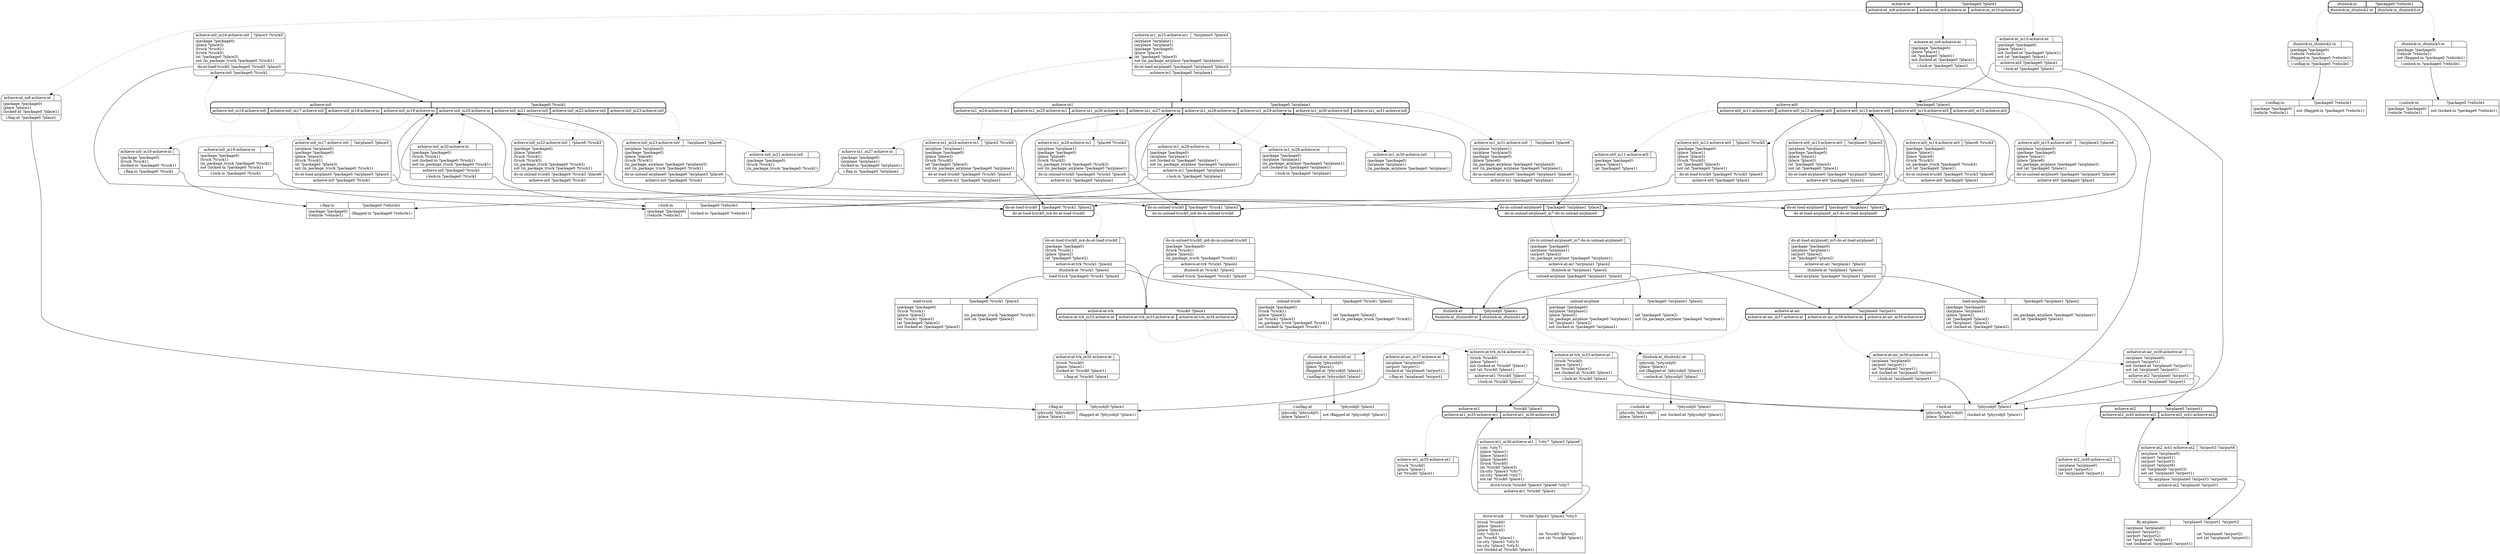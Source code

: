 // Generated by Hype
digraph "logistics" {
  nodesep=1
  ranksep=1
  // Operators
  node [shape=record]
  "load-truck" [
    label="{{\N|?package0 ?truck1 ?place2}|{(package ?package0)\l(truck ?truck1)\l(place ?place2)\l(at ?truck1 ?place2)\l(at ?package0 ?place2)\lnot (locked-at ?package0 ?place2)\l|(in_package_truck ?package0 ?truck1)\lnot (at ?package0 ?place2)\l}}"
  ]
  "load-airplane" [
    label="{{\N|?package0 ?airplane1 ?place2}|{(package ?package0)\l(airplane ?airplane1)\l(place ?place2)\l(at ?package0 ?place2)\l(at ?airplane1 ?place2)\lnot (locked-at ?package0 ?place2)\l|(in_package_airplane ?package0 ?airplane1)\lnot (at ?package0 ?place2)\l}}"
  ]
  "unload-truck" [
    label="{{\N|?package0 ?truck1 ?place2}|{(package ?package0)\l(truck ?truck1)\l(place ?place2)\l(at ?truck1 ?place2)\l(in_package_truck ?package0 ?truck1)\lnot (locked-in ?package0 ?truck1)\l|(at ?package0 ?place2)\lnot (in_package_truck ?package0 ?truck1)\l}}"
  ]
  "unload-airplane" [
    label="{{\N|?package0 ?airplane1 ?place2}|{(package ?package0)\l(airplane ?airplane1)\l(place ?place2)\l(in_package_airplane ?package0 ?airplane1)\l(at ?airplane1 ?place2)\lnot (locked-in ?package0 ?airplane1)\l|(at ?package0 ?place2)\lnot (in_package_airplane ?package0 ?airplane1)\l}}"
  ]
  "drive-truck" [
    label="{{\N|?truck0 ?place1 ?place2 ?city3}|{(truck ?truck0)\l(place ?place1)\l(place ?place2)\l(city ?city3)\l(at ?truck0 ?place1)\l(in-city ?place1 ?city3)\l(in-city ?place2 ?city3)\lnot (locked-at ?truck0 ?place1)\l|(at ?truck0 ?place2)\lnot (at ?truck0 ?place1)\l}}"
  ]
  "fly-airplane" [
    label="{{\N|?airplane0 ?airport1 ?airport2}|{(airplane ?airplane0)\l(airport ?airport1)\l(airport ?airport2)\l(at ?airplane0 ?airport1)\lnot (locked-at ?airplane0 ?airport1)\l|(at ?airplane0 ?airport2)\lnot (at ?airplane0 ?airport1)\l}}"
  ]
  "i-lock-at" [
    label="{{\N|?physobj0 ?place1}|{(physobj ?physobj0)\l(place ?place1)\l|(locked-at ?physobj0 ?place1)\l}}"
  ]
  "i-unlock-at" [
    label="{{\N|?physobj0 ?place1}|{(physobj ?physobj0)\l(place ?place1)\l|not (locked-at ?physobj0 ?place1)\l}}"
  ]
  "i-flag-at" [
    label="{{\N|?physobj0 ?place1}|{(physobj ?physobj0)\l(place ?place1)\l|(flagged-at ?physobj0 ?place1)\l}}"
  ]
  "i-unflag-at" [
    label="{{\N|?physobj0 ?place1}|{(physobj ?physobj0)\l(place ?place1)\l|not (flagged-at ?physobj0 ?place1)\l}}"
  ]
  "i-lock-in" [
    label="{{\N|?package0 ?vehicle1}|{(package ?package0)\l(vehicle ?vehicle1)\l|(locked-in ?package0 ?vehicle1)\l}}"
  ]
  "i-unlock-in" [
    label="{{\N|?package0 ?vehicle1}|{(package ?package0)\l(vehicle ?vehicle1)\l|not (locked-in ?package0 ?vehicle1)\l}}"
  ]
  "i-flag-in" [
    label="{{\N|?package0 ?vehicle1}|{(package ?package0)\l(vehicle ?vehicle1)\l|(flagged-in ?package0 ?vehicle1)\l}}"
  ]
  "i-unflag-in" [
    label="{{\N|?package0 ?vehicle1}|{(package ?package0)\l(vehicle ?vehicle1)\l|not (flagged-in ?package0 ?vehicle1)\l}}"
  ]
  // Methods
  node [shape=Mrecord]
  "ifunlock-at" [
    style=bold
    label="{{\N|?physobj0 ?place1}|{<0>ifunlock-at_ifunlock0-at|<1>ifunlock-at_ifunlock1-at}}"
  ]
  "ifunlock-at_ifunlock0-at" [
    label="{{\N|}|(physobj ?physobj0)\l(place ?place1)\l(flagged-at ?physobj0 ?place1)\l|<0>i-unflag-at ?physobj0 ?place1}"
  ]
  "ifunlock-at":0 -> "ifunlock-at_ifunlock0-at" [style=dotted]
  "ifunlock-at_ifunlock0-at":0 -> "i-unflag-at"
  "ifunlock-at_ifunlock1-at" [
    label="{{\N|}|(physobj ?physobj0)\l(place ?place1)\lnot (flagged-at ?physobj0 ?place1)\l|<0>i-unlock-at ?physobj0 ?place1}"
  ]
  "ifunlock-at":1 -> "ifunlock-at_ifunlock1-at" [style=dotted]
  "ifunlock-at_ifunlock1-at":0 -> "i-unlock-at"
  "ifunlock-in" [
    style=bold
    label="{{\N|?package0 ?vehicle1}|{<0>ifunlock-in_ifunlock2-in|<1>ifunlock-in_ifunlock3-in}}"
  ]
  "ifunlock-in_ifunlock2-in" [
    label="{{\N|}|(package ?package0)\l(vehicle ?vehicle1)\l(flagged-in ?package0 ?vehicle1)\l|<0>i-unflag-in ?package0 ?vehicle1}"
  ]
  "ifunlock-in":0 -> "ifunlock-in_ifunlock2-in" [style=dotted]
  "ifunlock-in_ifunlock2-in":0 -> "i-unflag-in"
  "ifunlock-in_ifunlock3-in" [
    label="{{\N|}|(package ?package0)\l(vehicle ?vehicle1)\lnot (flagged-in ?package0 ?vehicle1)\l|<0>i-unlock-in ?package0 ?vehicle1}"
  ]
  "ifunlock-in":1 -> "ifunlock-in_ifunlock3-in" [style=dotted]
  "ifunlock-in_ifunlock3-in":0 -> "i-unlock-in"
  "do-at-load-truck0" [
    style=bold
    label="{{\N|?package0 ?truck1 ?place2}|{<0>do-at-load-truck0_m4-do-at-load-truck0}}"
  ]
  "do-at-load-truck0_m4-do-at-load-truck0" [
    label="{{\N|}|(package ?package0)\l(truck ?truck1)\l(place ?place2)\l(at ?package0 ?place2)\l|<0>achieve-at-trk ?truck1 ?place2|<1>ifunlock-at ?truck1 ?place2|<2>load-truck ?package0 ?truck1 ?place2}"
  ]
  "do-at-load-truck0":0 -> "do-at-load-truck0_m4-do-at-load-truck0" [style=dotted]
  "do-at-load-truck0_m4-do-at-load-truck0":0 -> "achieve-at-trk"
  "do-at-load-truck0_m4-do-at-load-truck0":1 -> "ifunlock-at"
  "do-at-load-truck0_m4-do-at-load-truck0":2 -> "load-truck"
  "do-at-load-airplane0" [
    style=bold
    label="{{\N|?package0 ?airplane1 ?place2}|{<0>do-at-load-airplane0_m5-do-at-load-airplane0}}"
  ]
  "do-at-load-airplane0_m5-do-at-load-airplane0" [
    label="{{\N|}|(package ?package0)\l(airplane ?airplane1)\l(airport ?place2)\l(at ?package0 ?place2)\l|<0>achieve-at-air ?airplane1 ?place2|<1>ifunlock-at ?airplane1 ?place2|<2>load-airplane ?package0 ?airplane1 ?place2}"
  ]
  "do-at-load-airplane0":0 -> "do-at-load-airplane0_m5-do-at-load-airplane0" [style=dotted]
  "do-at-load-airplane0_m5-do-at-load-airplane0":0 -> "achieve-at-air"
  "do-at-load-airplane0_m5-do-at-load-airplane0":1 -> "ifunlock-at"
  "do-at-load-airplane0_m5-do-at-load-airplane0":2 -> "load-airplane"
  "do-in-unload-truck0" [
    style=bold
    label="{{\N|?package0 ?truck1 ?place2}|{<0>do-in-unload-truck0_m6-do-in-unload-truck0}}"
  ]
  "do-in-unload-truck0_m6-do-in-unload-truck0" [
    label="{{\N|}|(package ?package0)\l(truck ?truck1)\l(place ?place2)\l(in_package_truck ?package0 ?truck1)\l|<0>achieve-at-trk ?truck1 ?place2|<1>ifunlock-at ?truck1 ?place2|<2>unload-truck ?package0 ?truck1 ?place2}"
  ]
  "do-in-unload-truck0":0 -> "do-in-unload-truck0_m6-do-in-unload-truck0" [style=dotted]
  "do-in-unload-truck0_m6-do-in-unload-truck0":0 -> "achieve-at-trk"
  "do-in-unload-truck0_m6-do-in-unload-truck0":1 -> "ifunlock-at"
  "do-in-unload-truck0_m6-do-in-unload-truck0":2 -> "unload-truck"
  "do-in-unload-airplane0" [
    style=bold
    label="{{\N|?package0 ?airplane1 ?place2}|{<0>do-in-unload-airplane0_m7-do-in-unload-airplane0}}"
  ]
  "do-in-unload-airplane0_m7-do-in-unload-airplane0" [
    label="{{\N|}|(package ?package0)\l(airplane ?airplane1)\l(airport ?place2)\l(in_package_airplane ?package0 ?airplane1)\l|<0>achieve-at-air ?airplane1 ?place2|<1>ifunlock-at ?airplane1 ?place2|<2>unload-airplane ?package0 ?airplane1 ?place2}"
  ]
  "do-in-unload-airplane0":0 -> "do-in-unload-airplane0_m7-do-in-unload-airplane0" [style=dotted]
  "do-in-unload-airplane0_m7-do-in-unload-airplane0":0 -> "achieve-at-air"
  "do-in-unload-airplane0_m7-do-in-unload-airplane0":1 -> "ifunlock-at"
  "do-in-unload-airplane0_m7-do-in-unload-airplane0":2 -> "unload-airplane"
  "achieve-at" [
    style=bold
    label="{{\N|?package0 ?place1}|{<0>achieve-at_m8-achieve-at|<1>achieve-at_m9-achieve-at|<2>achieve-at_m10-achieve-at}}"
  ]
  "achieve-at_m8-achieve-at" [
    label="{{\N|}|(package ?package0)\l(place ?place1)\l(locked-at ?package0 ?place1)\l|<0>i-flag-at ?package0 ?place1}"
  ]
  "achieve-at":0 -> "achieve-at_m8-achieve-at" [style=dotted]
  "achieve-at_m8-achieve-at":0 -> "i-flag-at"
  "achieve-at_m9-achieve-at" [
    label="{{\N|}|(package ?package0)\l(place ?place1)\l(at ?package0 ?place1)\lnot (locked-at ?package0 ?place1)\l|<0>i-lock-at ?package0 ?place1}"
  ]
  "achieve-at":1 -> "achieve-at_m9-achieve-at" [style=dotted]
  "achieve-at_m9-achieve-at":0 -> "i-lock-at"
  "achieve-at_m10-achieve-at" [
    label="{{\N|}|(package ?package0)\l(place ?place1)\lnot (locked-at ?package0 ?place1)\lnot (at ?package0 ?place1)\l|<0>achieve-at0 ?package0 ?place1|<1>i-lock-at ?package0 ?place1}"
  ]
  "achieve-at":2 -> "achieve-at_m10-achieve-at" [style=dotted]
  "achieve-at_m10-achieve-at":0 -> "achieve-at0"
  "achieve-at_m10-achieve-at":1 -> "i-lock-at"
  "achieve-at0" [
    style=bold
    label="{{\N|?package0 ?place1}|{<0>achieve-at0_m11-achieve-at0|<1>achieve-at0_m12-achieve-at0|<2>achieve-at0_m13-achieve-at0|<3>achieve-at0_m14-achieve-at0|<4>achieve-at0_m15-achieve-at0}}"
  ]
  "achieve-at0_m11-achieve-at0" [
    label="{{\N|}|(package ?package0)\l(place ?place1)\l(at ?package0 ?place1)\l}"
  ]
  "achieve-at0":0 -> "achieve-at0_m11-achieve-at0" [style=dotted]
  "achieve-at0_m12-achieve-at0" [
    label="{{\N|?place3 ?truck5}|(package ?package0)\l(place ?place1)\l(place ?place3)\l(truck ?truck5)\l(at ?package0 ?place3)\lnot (at ?package0 ?place1)\l|<0>do-at-load-truck0 ?package0 ?truck5 ?place3|<1>achieve-at0 ?package0 ?place1}"
  ]
  "achieve-at0":1 -> "achieve-at0_m12-achieve-at0" [style=dotted]
  "achieve-at0_m12-achieve-at0":0 -> "do-at-load-truck0"
  "achieve-at0_m12-achieve-at0":1 -> "achieve-at0"
  "achieve-at0_m13-achieve-at0" [
    label="{{\N|?airplane5 ?place3}|(airplane ?airplane5)\l(package ?package0)\l(place ?place1)\l(place ?place3)\l(at ?package0 ?place3)\lnot (at ?package0 ?place1)\l|<0>do-at-load-airplane0 ?package0 ?airplane5 ?place3|<1>achieve-at0 ?package0 ?place1}"
  ]
  "achieve-at0":2 -> "achieve-at0_m13-achieve-at0" [style=dotted]
  "achieve-at0_m13-achieve-at0":0 -> "do-at-load-airplane0"
  "achieve-at0_m13-achieve-at0":1 -> "achieve-at0"
  "achieve-at0_m14-achieve-at0" [
    label="{{\N|?place6 ?truck3}|(package ?package0)\l(place ?place1)\l(place ?place6)\l(truck ?truck3)\l(in_package_truck ?package0 ?truck3)\lnot (at ?package0 ?place1)\l|<0>do-in-unload-truck0 ?package0 ?truck3 ?place6|<1>achieve-at0 ?package0 ?place1}"
  ]
  "achieve-at0":3 -> "achieve-at0_m14-achieve-at0" [style=dotted]
  "achieve-at0_m14-achieve-at0":0 -> "do-in-unload-truck0"
  "achieve-at0_m14-achieve-at0":1 -> "achieve-at0"
  "achieve-at0_m15-achieve-at0" [
    label="{{\N|?airplane3 ?place6}|(airplane ?airplane3)\l(package ?package0)\l(place ?place1)\l(place ?place6)\l(in_package_airplane ?package0 ?airplane3)\lnot (at ?package0 ?place1)\l|<0>do-in-unload-airplane0 ?package0 ?airplane3 ?place6|<1>achieve-at0 ?package0 ?place1}"
  ]
  "achieve-at0":4 -> "achieve-at0_m15-achieve-at0" [style=dotted]
  "achieve-at0_m15-achieve-at0":0 -> "do-in-unload-airplane0"
  "achieve-at0_m15-achieve-at0":1 -> "achieve-at0"
  "achieve-in0" [
    style=bold
    label="{{\N|?package0 ?truck1}|{<0>achieve-in0_m16-achieve-in0|<1>achieve-in0_m17-achieve-in0|<2>achieve-in0_m18-achieve-in|<3>achieve-in0_m19-achieve-in|<4>achieve-in0_m20-achieve-in|<5>achieve-in0_m21-achieve-in0|<6>achieve-in0_m22-achieve-in0|<7>achieve-in0_m23-achieve-in0}}"
  ]
  "achieve-in0_m16-achieve-in0" [
    label="{{\N|?place3 ?truck5}|(package ?package0)\l(place ?place3)\l(truck ?truck1)\l(truck ?truck5)\l(at ?package0 ?place3)\lnot (in_package_truck ?package0 ?truck1)\l|<0>do-at-load-truck0 ?package0 ?truck5 ?place3|<1>achieve-in0 ?package0 ?truck1}"
  ]
  "achieve-in0":0 -> "achieve-in0_m16-achieve-in0" [style=dotted]
  "achieve-in0_m16-achieve-in0":0 -> "do-at-load-truck0"
  "achieve-in0_m16-achieve-in0":1 -> "achieve-in0"
  "achieve-in0_m17-achieve-in0" [
    label="{{\N|?airplane5 ?place3}|(airplane ?airplane5)\l(package ?package0)\l(place ?place3)\l(truck ?truck1)\l(at ?package0 ?place3)\lnot (in_package_truck ?package0 ?truck1)\l|<0>do-at-load-airplane0 ?package0 ?airplane5 ?place3|<1>achieve-in0 ?package0 ?truck1}"
  ]
  "achieve-in0":1 -> "achieve-in0_m17-achieve-in0" [style=dotted]
  "achieve-in0_m17-achieve-in0":0 -> "do-at-load-airplane0"
  "achieve-in0_m17-achieve-in0":1 -> "achieve-in0"
  "achieve-in0_m18-achieve-in" [
    label="{{\N|}|(package ?package0)\l(truck ?truck1)\l(locked-in ?package0 ?truck1)\l|<0>i-flag-in ?package0 ?truck1}"
  ]
  "achieve-in0":2 -> "achieve-in0_m18-achieve-in" [style=dotted]
  "achieve-in0_m18-achieve-in":0 -> "i-flag-in"
  "achieve-in0_m19-achieve-in" [
    label="{{\N|}|(package ?package0)\l(truck ?truck1)\l(in_package_truck ?package0 ?truck1)\lnot (locked-in ?package0 ?truck1)\l|<0>i-lock-in ?package0 ?truck1}"
  ]
  "achieve-in0":3 -> "achieve-in0_m19-achieve-in" [style=dotted]
  "achieve-in0_m19-achieve-in":0 -> "i-lock-in"
  "achieve-in0_m20-achieve-in" [
    label="{{\N|}|(package ?package0)\l(truck ?truck1)\lnot (locked-in ?package0 ?truck1)\lnot (in_package_truck ?package0 ?truck1)\l|<0>achieve-in0 ?package0 ?truck1|<1>i-lock-in ?package0 ?truck1}"
  ]
  "achieve-in0":4 -> "achieve-in0_m20-achieve-in" [style=dotted]
  "achieve-in0_m20-achieve-in":0 -> "achieve-in0"
  "achieve-in0_m20-achieve-in":1 -> "i-lock-in"
  "achieve-in0_m21-achieve-in0" [
    label="{{\N|}|(package ?package0)\l(truck ?truck1)\l(in_package_truck ?package0 ?truck1)\l}"
  ]
  "achieve-in0":5 -> "achieve-in0_m21-achieve-in0" [style=dotted]
  "achieve-in0_m22-achieve-in0" [
    label="{{\N|?place6 ?truck3}|(package ?package0)\l(place ?place6)\l(truck ?truck1)\l(truck ?truck3)\l(in_package_truck ?package0 ?truck3)\lnot (in_package_truck ?package0 ?truck1)\l|<0>do-in-unload-truck0 ?package0 ?truck3 ?place6|<1>achieve-in0 ?package0 ?truck1}"
  ]
  "achieve-in0":6 -> "achieve-in0_m22-achieve-in0" [style=dotted]
  "achieve-in0_m22-achieve-in0":0 -> "do-in-unload-truck0"
  "achieve-in0_m22-achieve-in0":1 -> "achieve-in0"
  "achieve-in0_m23-achieve-in0" [
    label="{{\N|?airplane3 ?place6}|(airplane ?airplane3)\l(package ?package0)\l(place ?place6)\l(truck ?truck1)\l(in_package_airplane ?package0 ?airplane3)\lnot (in_package_truck ?package0 ?truck1)\l|<0>do-in-unload-airplane0 ?package0 ?airplane3 ?place6|<1>achieve-in0 ?package0 ?truck1}"
  ]
  "achieve-in0":7 -> "achieve-in0_m23-achieve-in0" [style=dotted]
  "achieve-in0_m23-achieve-in0":0 -> "do-in-unload-airplane0"
  "achieve-in0_m23-achieve-in0":1 -> "achieve-in0"
  "achieve-in1" [
    style=bold
    label="{{\N|?package0 ?airplane1}|{<0>achieve-in1_m24-achieve-in1|<1>achieve-in1_m25-achieve-in1|<2>achieve-in1_m26-achieve-in1|<3>achieve-in1_m27-achieve-in|<4>achieve-in1_m28-achieve-in|<5>achieve-in1_m29-achieve-in|<6>achieve-in1_m30-achieve-in0|<7>achieve-in1_m31-achieve-in0}}"
  ]
  "achieve-in1_m24-achieve-in1" [
    label="{{\N|?place3 ?truck5}|(airplane ?airplane1)\l(package ?package0)\l(place ?place3)\l(truck ?truck5)\l(at ?package0 ?place3)\lnot (in_package_airplane ?package0 ?airplane1)\l|<0>do-at-load-truck0 ?package0 ?truck5 ?place3|<1>achieve-in1 ?package0 ?airplane1}"
  ]
  "achieve-in1":0 -> "achieve-in1_m24-achieve-in1" [style=dotted]
  "achieve-in1_m24-achieve-in1":0 -> "do-at-load-truck0"
  "achieve-in1_m24-achieve-in1":1 -> "achieve-in1"
  "achieve-in1_m25-achieve-in1" [
    label="{{\N|?airplane5 ?place3}|(airplane ?airplane1)\l(airplane ?airplane5)\l(package ?package0)\l(place ?place3)\l(at ?package0 ?place3)\lnot (in_package_airplane ?package0 ?airplane1)\l|<0>do-at-load-airplane0 ?package0 ?airplane5 ?place3|<1>achieve-in1 ?package0 ?airplane1}"
  ]
  "achieve-in1":1 -> "achieve-in1_m25-achieve-in1" [style=dotted]
  "achieve-in1_m25-achieve-in1":0 -> "do-at-load-airplane0"
  "achieve-in1_m25-achieve-in1":1 -> "achieve-in1"
  "achieve-in1_m26-achieve-in1" [
    label="{{\N|?place6 ?truck3}|(airplane ?airplane1)\l(package ?package0)\l(place ?place6)\l(truck ?truck3)\l(in_package_truck ?package0 ?truck3)\lnot (in_package_airplane ?package0 ?airplane1)\l|<0>do-in-unload-truck0 ?package0 ?truck3 ?place6|<1>achieve-in1 ?package0 ?airplane1}"
  ]
  "achieve-in1":2 -> "achieve-in1_m26-achieve-in1" [style=dotted]
  "achieve-in1_m26-achieve-in1":0 -> "do-in-unload-truck0"
  "achieve-in1_m26-achieve-in1":1 -> "achieve-in1"
  "achieve-in1_m27-achieve-in" [
    label="{{\N|}|(package ?package0)\l(airplane ?airplane1)\l(locked-in ?package0 ?airplane1)\l|<0>i-flag-in ?package0 ?airplane1}"
  ]
  "achieve-in1":3 -> "achieve-in1_m27-achieve-in" [style=dotted]
  "achieve-in1_m27-achieve-in":0 -> "i-flag-in"
  "achieve-in1_m28-achieve-in" [
    label="{{\N|}|(package ?package0)\l(airplane ?airplane1)\l(in_package_airplane ?package0 ?airplane1)\lnot (locked-in ?package0 ?airplane1)\l|<0>i-lock-in ?package0 ?airplane1}"
  ]
  "achieve-in1":4 -> "achieve-in1_m28-achieve-in" [style=dotted]
  "achieve-in1_m28-achieve-in":0 -> "i-lock-in"
  "achieve-in1_m29-achieve-in" [
    label="{{\N|}|(package ?package0)\l(airplane ?airplane1)\lnot (locked-in ?package0 ?airplane1)\lnot (in_package_airplane ?package0 ?airplane1)\l|<0>achieve-in1 ?package0 ?airplane1|<1>i-lock-in ?package0 ?airplane1}"
  ]
  "achieve-in1":5 -> "achieve-in1_m29-achieve-in" [style=dotted]
  "achieve-in1_m29-achieve-in":0 -> "achieve-in1"
  "achieve-in1_m29-achieve-in":1 -> "i-lock-in"
  "achieve-in1_m30-achieve-in0" [
    label="{{\N|}|(package ?package0)\l(airplane ?airplane1)\l(in_package_airplane ?package0 ?airplane1)\l}"
  ]
  "achieve-in1":6 -> "achieve-in1_m30-achieve-in0" [style=dotted]
  "achieve-in1_m31-achieve-in0" [
    label="{{\N|?airplane3 ?place6}|(airplane ?airplane1)\l(airplane ?airplane3)\l(package ?package0)\l(place ?place6)\l(in_package_airplane ?package0 ?airplane3)\lnot (in_package_airplane ?package0 ?airplane1)\l|<0>do-in-unload-airplane0 ?package0 ?airplane3 ?place6|<1>achieve-in1 ?package0 ?airplane1}"
  ]
  "achieve-in1":7 -> "achieve-in1_m31-achieve-in0" [style=dotted]
  "achieve-in1_m31-achieve-in0":0 -> "do-in-unload-airplane0"
  "achieve-in1_m31-achieve-in0":1 -> "achieve-in1"
  "achieve-at-trk" [
    style=bold
    label="{{\N|?truck0 ?place1}|{<0>achieve-at-trk_m32-achieve-at|<1>achieve-at-trk_m33-achieve-at|<2>achieve-at-trk_m34-achieve-at}}"
  ]
  "achieve-at-trk_m32-achieve-at" [
    label="{{\N|}|(truck ?truck0)\l(place ?place1)\l(locked-at ?truck0 ?place1)\l|<0>i-flag-at ?truck0 ?place1}"
  ]
  "achieve-at-trk":0 -> "achieve-at-trk_m32-achieve-at" [style=dotted]
  "achieve-at-trk_m32-achieve-at":0 -> "i-flag-at"
  "achieve-at-trk_m33-achieve-at" [
    label="{{\N|}|(truck ?truck0)\l(place ?place1)\l(at ?truck0 ?place1)\lnot (locked-at ?truck0 ?place1)\l|<0>i-lock-at ?truck0 ?place1}"
  ]
  "achieve-at-trk":1 -> "achieve-at-trk_m33-achieve-at" [style=dotted]
  "achieve-at-trk_m33-achieve-at":0 -> "i-lock-at"
  "achieve-at-trk_m34-achieve-at" [
    label="{{\N|}|(truck ?truck0)\l(place ?place1)\lnot (locked-at ?truck0 ?place1)\lnot (at ?truck0 ?place1)\l|<0>achieve-at1 ?truck0 ?place1|<1>i-lock-at ?truck0 ?place1}"
  ]
  "achieve-at-trk":2 -> "achieve-at-trk_m34-achieve-at" [style=dotted]
  "achieve-at-trk_m34-achieve-at":0 -> "achieve-at1"
  "achieve-at-trk_m34-achieve-at":1 -> "i-lock-at"
  "achieve-at1" [
    style=bold
    label="{{\N|?truck0 ?place1}|{<0>achieve-at1_m35-achieve-at1|<1>achieve-at1_m36-achieve-at1}}"
  ]
  "achieve-at1_m35-achieve-at1" [
    label="{{\N|}|(truck ?truck0)\l(place ?place1)\l(at ?truck0 ?place1)\l}"
  ]
  "achieve-at1":0 -> "achieve-at1_m35-achieve-at1" [style=dotted]
  "achieve-at1_m36-achieve-at1" [
    label="{{\N|?city7 ?place3 ?place6}|(city ?city7)\l(place ?place1)\l(place ?place3)\l(place ?place6)\l(truck ?truck0)\l(at ?truck0 ?place3)\l(in-city ?place3 ?city7)\l(in-city ?place6 ?city7)\lnot (at ?truck0 ?place1)\l|<0>drive-truck ?truck0 ?place3 ?place6 ?city7|<1>achieve-at1 ?truck0 ?place1}"
  ]
  "achieve-at1":1 -> "achieve-at1_m36-achieve-at1" [style=dotted]
  "achieve-at1_m36-achieve-at1":0 -> "drive-truck"
  "achieve-at1_m36-achieve-at1":1 -> "achieve-at1"
  "achieve-at-air" [
    style=bold
    label="{{\N|?airplane0 ?airport1}|{<0>achieve-at-air_m37-achieve-at|<1>achieve-at-air_m38-achieve-at|<2>achieve-at-air_m39-achieve-at}}"
  ]
  "achieve-at-air_m37-achieve-at" [
    label="{{\N|}|(airplane ?airplane0)\l(airport ?airport1)\l(locked-at ?airplane0 ?airport1)\l|<0>i-flag-at ?airplane0 ?airport1}"
  ]
  "achieve-at-air":0 -> "achieve-at-air_m37-achieve-at" [style=dotted]
  "achieve-at-air_m37-achieve-at":0 -> "i-flag-at"
  "achieve-at-air_m38-achieve-at" [
    label="{{\N|}|(airplane ?airplane0)\l(airport ?airport1)\l(at ?airplane0 ?airport1)\lnot (locked-at ?airplane0 ?airport1)\l|<0>i-lock-at ?airplane0 ?airport1}"
  ]
  "achieve-at-air":1 -> "achieve-at-air_m38-achieve-at" [style=dotted]
  "achieve-at-air_m38-achieve-at":0 -> "i-lock-at"
  "achieve-at-air_m39-achieve-at" [
    label="{{\N|}|(airplane ?airplane0)\l(airport ?airport1)\lnot (locked-at ?airplane0 ?airport1)\lnot (at ?airplane0 ?airport1)\l|<0>achieve-at2 ?airplane0 ?airport1|<1>i-lock-at ?airplane0 ?airport1}"
  ]
  "achieve-at-air":2 -> "achieve-at-air_m39-achieve-at" [style=dotted]
  "achieve-at-air_m39-achieve-at":0 -> "achieve-at2"
  "achieve-at-air_m39-achieve-at":1 -> "i-lock-at"
  "achieve-at2" [
    style=bold
    label="{{\N|?airplane0 ?airport1}|{<0>achieve-at2_m40-achieve-at2|<1>achieve-at2_m41-achieve-at2}}"
  ]
  "achieve-at2_m40-achieve-at2" [
    label="{{\N|}|(airplane ?airplane0)\l(airport ?airport1)\l(at ?airplane0 ?airport1)\l}"
  ]
  "achieve-at2":0 -> "achieve-at2_m40-achieve-at2" [style=dotted]
  "achieve-at2_m41-achieve-at2" [
    label="{{\N|?airport3 ?airport6}|(airplane ?airplane0)\l(airport ?airport1)\l(airport ?airport3)\l(airport ?airport6)\l(at ?airplane0 ?airport3)\lnot (at ?airplane0 ?airport1)\l|<0>fly-airplane ?airplane0 ?airport3 ?airport6|<1>achieve-at2 ?airplane0 ?airport1}"
  ]
  "achieve-at2":1 -> "achieve-at2_m41-achieve-at2" [style=dotted]
  "achieve-at2_m41-achieve-at2":0 -> "fly-airplane"
  "achieve-at2_m41-achieve-at2":1 -> "achieve-at2"
}
